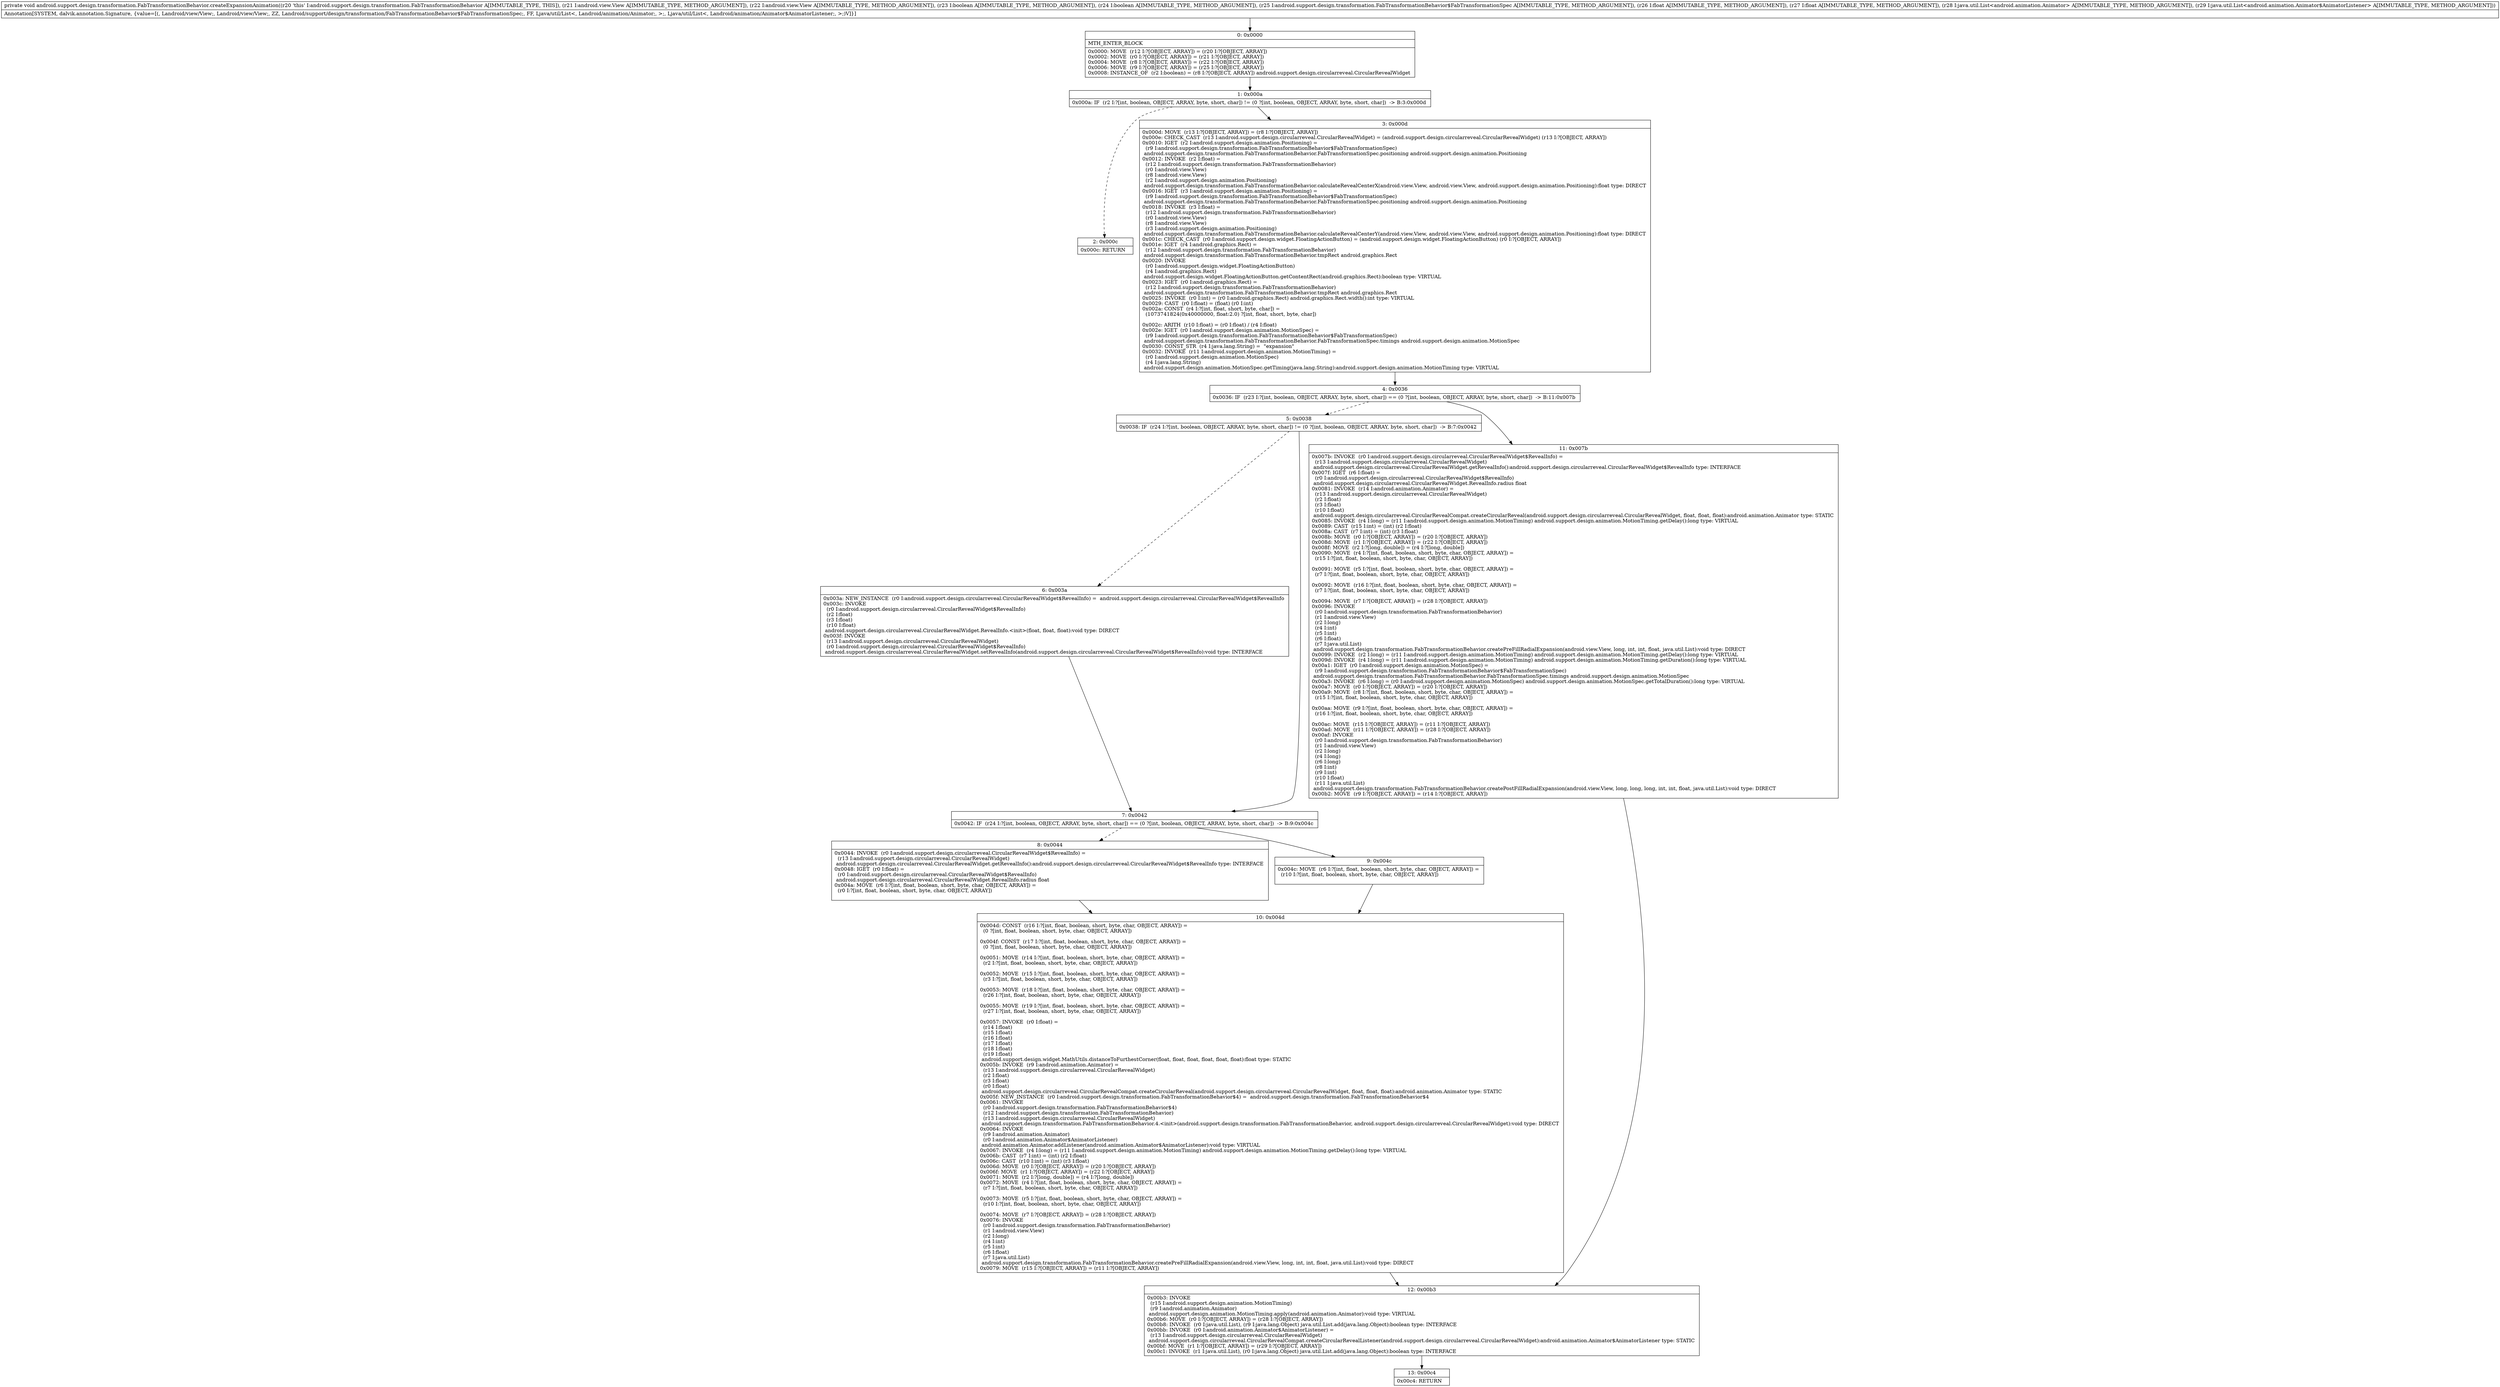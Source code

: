 digraph "CFG forandroid.support.design.transformation.FabTransformationBehavior.createExpansionAnimation(Landroid\/view\/View;Landroid\/view\/View;ZZLandroid\/support\/design\/transformation\/FabTransformationBehavior$FabTransformationSpec;FFLjava\/util\/List;Ljava\/util\/List;)V" {
Node_0 [shape=record,label="{0\:\ 0x0000|MTH_ENTER_BLOCK\l|0x0000: MOVE  (r12 I:?[OBJECT, ARRAY]) = (r20 I:?[OBJECT, ARRAY]) \l0x0002: MOVE  (r0 I:?[OBJECT, ARRAY]) = (r21 I:?[OBJECT, ARRAY]) \l0x0004: MOVE  (r8 I:?[OBJECT, ARRAY]) = (r22 I:?[OBJECT, ARRAY]) \l0x0006: MOVE  (r9 I:?[OBJECT, ARRAY]) = (r25 I:?[OBJECT, ARRAY]) \l0x0008: INSTANCE_OF  (r2 I:boolean) = (r8 I:?[OBJECT, ARRAY]) android.support.design.circularreveal.CircularRevealWidget \l}"];
Node_1 [shape=record,label="{1\:\ 0x000a|0x000a: IF  (r2 I:?[int, boolean, OBJECT, ARRAY, byte, short, char]) != (0 ?[int, boolean, OBJECT, ARRAY, byte, short, char])  \-\> B:3:0x000d \l}"];
Node_2 [shape=record,label="{2\:\ 0x000c|0x000c: RETURN   \l}"];
Node_3 [shape=record,label="{3\:\ 0x000d|0x000d: MOVE  (r13 I:?[OBJECT, ARRAY]) = (r8 I:?[OBJECT, ARRAY]) \l0x000e: CHECK_CAST  (r13 I:android.support.design.circularreveal.CircularRevealWidget) = (android.support.design.circularreveal.CircularRevealWidget) (r13 I:?[OBJECT, ARRAY]) \l0x0010: IGET  (r2 I:android.support.design.animation.Positioning) = \l  (r9 I:android.support.design.transformation.FabTransformationBehavior$FabTransformationSpec)\l android.support.design.transformation.FabTransformationBehavior.FabTransformationSpec.positioning android.support.design.animation.Positioning \l0x0012: INVOKE  (r2 I:float) = \l  (r12 I:android.support.design.transformation.FabTransformationBehavior)\l  (r0 I:android.view.View)\l  (r8 I:android.view.View)\l  (r2 I:android.support.design.animation.Positioning)\l android.support.design.transformation.FabTransformationBehavior.calculateRevealCenterX(android.view.View, android.view.View, android.support.design.animation.Positioning):float type: DIRECT \l0x0016: IGET  (r3 I:android.support.design.animation.Positioning) = \l  (r9 I:android.support.design.transformation.FabTransformationBehavior$FabTransformationSpec)\l android.support.design.transformation.FabTransformationBehavior.FabTransformationSpec.positioning android.support.design.animation.Positioning \l0x0018: INVOKE  (r3 I:float) = \l  (r12 I:android.support.design.transformation.FabTransformationBehavior)\l  (r0 I:android.view.View)\l  (r8 I:android.view.View)\l  (r3 I:android.support.design.animation.Positioning)\l android.support.design.transformation.FabTransformationBehavior.calculateRevealCenterY(android.view.View, android.view.View, android.support.design.animation.Positioning):float type: DIRECT \l0x001c: CHECK_CAST  (r0 I:android.support.design.widget.FloatingActionButton) = (android.support.design.widget.FloatingActionButton) (r0 I:?[OBJECT, ARRAY]) \l0x001e: IGET  (r4 I:android.graphics.Rect) = \l  (r12 I:android.support.design.transformation.FabTransformationBehavior)\l android.support.design.transformation.FabTransformationBehavior.tmpRect android.graphics.Rect \l0x0020: INVOKE  \l  (r0 I:android.support.design.widget.FloatingActionButton)\l  (r4 I:android.graphics.Rect)\l android.support.design.widget.FloatingActionButton.getContentRect(android.graphics.Rect):boolean type: VIRTUAL \l0x0023: IGET  (r0 I:android.graphics.Rect) = \l  (r12 I:android.support.design.transformation.FabTransformationBehavior)\l android.support.design.transformation.FabTransformationBehavior.tmpRect android.graphics.Rect \l0x0025: INVOKE  (r0 I:int) = (r0 I:android.graphics.Rect) android.graphics.Rect.width():int type: VIRTUAL \l0x0029: CAST  (r0 I:float) = (float) (r0 I:int) \l0x002a: CONST  (r4 I:?[int, float, short, byte, char]) = \l  (1073741824(0x40000000, float:2.0) ?[int, float, short, byte, char])\l \l0x002c: ARITH  (r10 I:float) = (r0 I:float) \/ (r4 I:float) \l0x002e: IGET  (r0 I:android.support.design.animation.MotionSpec) = \l  (r9 I:android.support.design.transformation.FabTransformationBehavior$FabTransformationSpec)\l android.support.design.transformation.FabTransformationBehavior.FabTransformationSpec.timings android.support.design.animation.MotionSpec \l0x0030: CONST_STR  (r4 I:java.lang.String) =  \"expansion\" \l0x0032: INVOKE  (r11 I:android.support.design.animation.MotionTiming) = \l  (r0 I:android.support.design.animation.MotionSpec)\l  (r4 I:java.lang.String)\l android.support.design.animation.MotionSpec.getTiming(java.lang.String):android.support.design.animation.MotionTiming type: VIRTUAL \l}"];
Node_4 [shape=record,label="{4\:\ 0x0036|0x0036: IF  (r23 I:?[int, boolean, OBJECT, ARRAY, byte, short, char]) == (0 ?[int, boolean, OBJECT, ARRAY, byte, short, char])  \-\> B:11:0x007b \l}"];
Node_5 [shape=record,label="{5\:\ 0x0038|0x0038: IF  (r24 I:?[int, boolean, OBJECT, ARRAY, byte, short, char]) != (0 ?[int, boolean, OBJECT, ARRAY, byte, short, char])  \-\> B:7:0x0042 \l}"];
Node_6 [shape=record,label="{6\:\ 0x003a|0x003a: NEW_INSTANCE  (r0 I:android.support.design.circularreveal.CircularRevealWidget$RevealInfo) =  android.support.design.circularreveal.CircularRevealWidget$RevealInfo \l0x003c: INVOKE  \l  (r0 I:android.support.design.circularreveal.CircularRevealWidget$RevealInfo)\l  (r2 I:float)\l  (r3 I:float)\l  (r10 I:float)\l android.support.design.circularreveal.CircularRevealWidget.RevealInfo.\<init\>(float, float, float):void type: DIRECT \l0x003f: INVOKE  \l  (r13 I:android.support.design.circularreveal.CircularRevealWidget)\l  (r0 I:android.support.design.circularreveal.CircularRevealWidget$RevealInfo)\l android.support.design.circularreveal.CircularRevealWidget.setRevealInfo(android.support.design.circularreveal.CircularRevealWidget$RevealInfo):void type: INTERFACE \l}"];
Node_7 [shape=record,label="{7\:\ 0x0042|0x0042: IF  (r24 I:?[int, boolean, OBJECT, ARRAY, byte, short, char]) == (0 ?[int, boolean, OBJECT, ARRAY, byte, short, char])  \-\> B:9:0x004c \l}"];
Node_8 [shape=record,label="{8\:\ 0x0044|0x0044: INVOKE  (r0 I:android.support.design.circularreveal.CircularRevealWidget$RevealInfo) = \l  (r13 I:android.support.design.circularreveal.CircularRevealWidget)\l android.support.design.circularreveal.CircularRevealWidget.getRevealInfo():android.support.design.circularreveal.CircularRevealWidget$RevealInfo type: INTERFACE \l0x0048: IGET  (r0 I:float) = \l  (r0 I:android.support.design.circularreveal.CircularRevealWidget$RevealInfo)\l android.support.design.circularreveal.CircularRevealWidget.RevealInfo.radius float \l0x004a: MOVE  (r6 I:?[int, float, boolean, short, byte, char, OBJECT, ARRAY]) = \l  (r0 I:?[int, float, boolean, short, byte, char, OBJECT, ARRAY])\l \l}"];
Node_9 [shape=record,label="{9\:\ 0x004c|0x004c: MOVE  (r6 I:?[int, float, boolean, short, byte, char, OBJECT, ARRAY]) = \l  (r10 I:?[int, float, boolean, short, byte, char, OBJECT, ARRAY])\l \l}"];
Node_10 [shape=record,label="{10\:\ 0x004d|0x004d: CONST  (r16 I:?[int, float, boolean, short, byte, char, OBJECT, ARRAY]) = \l  (0 ?[int, float, boolean, short, byte, char, OBJECT, ARRAY])\l \l0x004f: CONST  (r17 I:?[int, float, boolean, short, byte, char, OBJECT, ARRAY]) = \l  (0 ?[int, float, boolean, short, byte, char, OBJECT, ARRAY])\l \l0x0051: MOVE  (r14 I:?[int, float, boolean, short, byte, char, OBJECT, ARRAY]) = \l  (r2 I:?[int, float, boolean, short, byte, char, OBJECT, ARRAY])\l \l0x0052: MOVE  (r15 I:?[int, float, boolean, short, byte, char, OBJECT, ARRAY]) = \l  (r3 I:?[int, float, boolean, short, byte, char, OBJECT, ARRAY])\l \l0x0053: MOVE  (r18 I:?[int, float, boolean, short, byte, char, OBJECT, ARRAY]) = \l  (r26 I:?[int, float, boolean, short, byte, char, OBJECT, ARRAY])\l \l0x0055: MOVE  (r19 I:?[int, float, boolean, short, byte, char, OBJECT, ARRAY]) = \l  (r27 I:?[int, float, boolean, short, byte, char, OBJECT, ARRAY])\l \l0x0057: INVOKE  (r0 I:float) = \l  (r14 I:float)\l  (r15 I:float)\l  (r16 I:float)\l  (r17 I:float)\l  (r18 I:float)\l  (r19 I:float)\l android.support.design.widget.MathUtils.distanceToFurthestCorner(float, float, float, float, float, float):float type: STATIC \l0x005b: INVOKE  (r9 I:android.animation.Animator) = \l  (r13 I:android.support.design.circularreveal.CircularRevealWidget)\l  (r2 I:float)\l  (r3 I:float)\l  (r0 I:float)\l android.support.design.circularreveal.CircularRevealCompat.createCircularReveal(android.support.design.circularreveal.CircularRevealWidget, float, float, float):android.animation.Animator type: STATIC \l0x005f: NEW_INSTANCE  (r0 I:android.support.design.transformation.FabTransformationBehavior$4) =  android.support.design.transformation.FabTransformationBehavior$4 \l0x0061: INVOKE  \l  (r0 I:android.support.design.transformation.FabTransformationBehavior$4)\l  (r12 I:android.support.design.transformation.FabTransformationBehavior)\l  (r13 I:android.support.design.circularreveal.CircularRevealWidget)\l android.support.design.transformation.FabTransformationBehavior.4.\<init\>(android.support.design.transformation.FabTransformationBehavior, android.support.design.circularreveal.CircularRevealWidget):void type: DIRECT \l0x0064: INVOKE  \l  (r9 I:android.animation.Animator)\l  (r0 I:android.animation.Animator$AnimatorListener)\l android.animation.Animator.addListener(android.animation.Animator$AnimatorListener):void type: VIRTUAL \l0x0067: INVOKE  (r4 I:long) = (r11 I:android.support.design.animation.MotionTiming) android.support.design.animation.MotionTiming.getDelay():long type: VIRTUAL \l0x006b: CAST  (r7 I:int) = (int) (r2 I:float) \l0x006c: CAST  (r10 I:int) = (int) (r3 I:float) \l0x006d: MOVE  (r0 I:?[OBJECT, ARRAY]) = (r20 I:?[OBJECT, ARRAY]) \l0x006f: MOVE  (r1 I:?[OBJECT, ARRAY]) = (r22 I:?[OBJECT, ARRAY]) \l0x0071: MOVE  (r2 I:?[long, double]) = (r4 I:?[long, double]) \l0x0072: MOVE  (r4 I:?[int, float, boolean, short, byte, char, OBJECT, ARRAY]) = \l  (r7 I:?[int, float, boolean, short, byte, char, OBJECT, ARRAY])\l \l0x0073: MOVE  (r5 I:?[int, float, boolean, short, byte, char, OBJECT, ARRAY]) = \l  (r10 I:?[int, float, boolean, short, byte, char, OBJECT, ARRAY])\l \l0x0074: MOVE  (r7 I:?[OBJECT, ARRAY]) = (r28 I:?[OBJECT, ARRAY]) \l0x0076: INVOKE  \l  (r0 I:android.support.design.transformation.FabTransformationBehavior)\l  (r1 I:android.view.View)\l  (r2 I:long)\l  (r4 I:int)\l  (r5 I:int)\l  (r6 I:float)\l  (r7 I:java.util.List)\l android.support.design.transformation.FabTransformationBehavior.createPreFillRadialExpansion(android.view.View, long, int, int, float, java.util.List):void type: DIRECT \l0x0079: MOVE  (r15 I:?[OBJECT, ARRAY]) = (r11 I:?[OBJECT, ARRAY]) \l}"];
Node_11 [shape=record,label="{11\:\ 0x007b|0x007b: INVOKE  (r0 I:android.support.design.circularreveal.CircularRevealWidget$RevealInfo) = \l  (r13 I:android.support.design.circularreveal.CircularRevealWidget)\l android.support.design.circularreveal.CircularRevealWidget.getRevealInfo():android.support.design.circularreveal.CircularRevealWidget$RevealInfo type: INTERFACE \l0x007f: IGET  (r6 I:float) = \l  (r0 I:android.support.design.circularreveal.CircularRevealWidget$RevealInfo)\l android.support.design.circularreveal.CircularRevealWidget.RevealInfo.radius float \l0x0081: INVOKE  (r14 I:android.animation.Animator) = \l  (r13 I:android.support.design.circularreveal.CircularRevealWidget)\l  (r2 I:float)\l  (r3 I:float)\l  (r10 I:float)\l android.support.design.circularreveal.CircularRevealCompat.createCircularReveal(android.support.design.circularreveal.CircularRevealWidget, float, float, float):android.animation.Animator type: STATIC \l0x0085: INVOKE  (r4 I:long) = (r11 I:android.support.design.animation.MotionTiming) android.support.design.animation.MotionTiming.getDelay():long type: VIRTUAL \l0x0089: CAST  (r15 I:int) = (int) (r2 I:float) \l0x008a: CAST  (r7 I:int) = (int) (r3 I:float) \l0x008b: MOVE  (r0 I:?[OBJECT, ARRAY]) = (r20 I:?[OBJECT, ARRAY]) \l0x008d: MOVE  (r1 I:?[OBJECT, ARRAY]) = (r22 I:?[OBJECT, ARRAY]) \l0x008f: MOVE  (r2 I:?[long, double]) = (r4 I:?[long, double]) \l0x0090: MOVE  (r4 I:?[int, float, boolean, short, byte, char, OBJECT, ARRAY]) = \l  (r15 I:?[int, float, boolean, short, byte, char, OBJECT, ARRAY])\l \l0x0091: MOVE  (r5 I:?[int, float, boolean, short, byte, char, OBJECT, ARRAY]) = \l  (r7 I:?[int, float, boolean, short, byte, char, OBJECT, ARRAY])\l \l0x0092: MOVE  (r16 I:?[int, float, boolean, short, byte, char, OBJECT, ARRAY]) = \l  (r7 I:?[int, float, boolean, short, byte, char, OBJECT, ARRAY])\l \l0x0094: MOVE  (r7 I:?[OBJECT, ARRAY]) = (r28 I:?[OBJECT, ARRAY]) \l0x0096: INVOKE  \l  (r0 I:android.support.design.transformation.FabTransformationBehavior)\l  (r1 I:android.view.View)\l  (r2 I:long)\l  (r4 I:int)\l  (r5 I:int)\l  (r6 I:float)\l  (r7 I:java.util.List)\l android.support.design.transformation.FabTransformationBehavior.createPreFillRadialExpansion(android.view.View, long, int, int, float, java.util.List):void type: DIRECT \l0x0099: INVOKE  (r2 I:long) = (r11 I:android.support.design.animation.MotionTiming) android.support.design.animation.MotionTiming.getDelay():long type: VIRTUAL \l0x009d: INVOKE  (r4 I:long) = (r11 I:android.support.design.animation.MotionTiming) android.support.design.animation.MotionTiming.getDuration():long type: VIRTUAL \l0x00a1: IGET  (r0 I:android.support.design.animation.MotionSpec) = \l  (r9 I:android.support.design.transformation.FabTransformationBehavior$FabTransformationSpec)\l android.support.design.transformation.FabTransformationBehavior.FabTransformationSpec.timings android.support.design.animation.MotionSpec \l0x00a3: INVOKE  (r6 I:long) = (r0 I:android.support.design.animation.MotionSpec) android.support.design.animation.MotionSpec.getTotalDuration():long type: VIRTUAL \l0x00a7: MOVE  (r0 I:?[OBJECT, ARRAY]) = (r20 I:?[OBJECT, ARRAY]) \l0x00a9: MOVE  (r8 I:?[int, float, boolean, short, byte, char, OBJECT, ARRAY]) = \l  (r15 I:?[int, float, boolean, short, byte, char, OBJECT, ARRAY])\l \l0x00aa: MOVE  (r9 I:?[int, float, boolean, short, byte, char, OBJECT, ARRAY]) = \l  (r16 I:?[int, float, boolean, short, byte, char, OBJECT, ARRAY])\l \l0x00ac: MOVE  (r15 I:?[OBJECT, ARRAY]) = (r11 I:?[OBJECT, ARRAY]) \l0x00ad: MOVE  (r11 I:?[OBJECT, ARRAY]) = (r28 I:?[OBJECT, ARRAY]) \l0x00af: INVOKE  \l  (r0 I:android.support.design.transformation.FabTransformationBehavior)\l  (r1 I:android.view.View)\l  (r2 I:long)\l  (r4 I:long)\l  (r6 I:long)\l  (r8 I:int)\l  (r9 I:int)\l  (r10 I:float)\l  (r11 I:java.util.List)\l android.support.design.transformation.FabTransformationBehavior.createPostFillRadialExpansion(android.view.View, long, long, long, int, int, float, java.util.List):void type: DIRECT \l0x00b2: MOVE  (r9 I:?[OBJECT, ARRAY]) = (r14 I:?[OBJECT, ARRAY]) \l}"];
Node_12 [shape=record,label="{12\:\ 0x00b3|0x00b3: INVOKE  \l  (r15 I:android.support.design.animation.MotionTiming)\l  (r9 I:android.animation.Animator)\l android.support.design.animation.MotionTiming.apply(android.animation.Animator):void type: VIRTUAL \l0x00b6: MOVE  (r0 I:?[OBJECT, ARRAY]) = (r28 I:?[OBJECT, ARRAY]) \l0x00b8: INVOKE  (r0 I:java.util.List), (r9 I:java.lang.Object) java.util.List.add(java.lang.Object):boolean type: INTERFACE \l0x00bb: INVOKE  (r0 I:android.animation.Animator$AnimatorListener) = \l  (r13 I:android.support.design.circularreveal.CircularRevealWidget)\l android.support.design.circularreveal.CircularRevealCompat.createCircularRevealListener(android.support.design.circularreveal.CircularRevealWidget):android.animation.Animator$AnimatorListener type: STATIC \l0x00bf: MOVE  (r1 I:?[OBJECT, ARRAY]) = (r29 I:?[OBJECT, ARRAY]) \l0x00c1: INVOKE  (r1 I:java.util.List), (r0 I:java.lang.Object) java.util.List.add(java.lang.Object):boolean type: INTERFACE \l}"];
Node_13 [shape=record,label="{13\:\ 0x00c4|0x00c4: RETURN   \l}"];
MethodNode[shape=record,label="{private void android.support.design.transformation.FabTransformationBehavior.createExpansionAnimation((r20 'this' I:android.support.design.transformation.FabTransformationBehavior A[IMMUTABLE_TYPE, THIS]), (r21 I:android.view.View A[IMMUTABLE_TYPE, METHOD_ARGUMENT]), (r22 I:android.view.View A[IMMUTABLE_TYPE, METHOD_ARGUMENT]), (r23 I:boolean A[IMMUTABLE_TYPE, METHOD_ARGUMENT]), (r24 I:boolean A[IMMUTABLE_TYPE, METHOD_ARGUMENT]), (r25 I:android.support.design.transformation.FabTransformationBehavior$FabTransformationSpec A[IMMUTABLE_TYPE, METHOD_ARGUMENT]), (r26 I:float A[IMMUTABLE_TYPE, METHOD_ARGUMENT]), (r27 I:float A[IMMUTABLE_TYPE, METHOD_ARGUMENT]), (r28 I:java.util.List\<android.animation.Animator\> A[IMMUTABLE_TYPE, METHOD_ARGUMENT]), (r29 I:java.util.List\<android.animation.Animator$AnimatorListener\> A[IMMUTABLE_TYPE, METHOD_ARGUMENT]))  | Annotation[SYSTEM, dalvik.annotation.Signature, \{value=[(, Landroid\/view\/View;, Landroid\/view\/View;, ZZ, Landroid\/support\/design\/transformation\/FabTransformationBehavior$FabTransformationSpec;, FF, Ljava\/util\/List\<, Landroid\/animation\/Animator;, \>;, Ljava\/util\/List\<, Landroid\/animation\/Animator$AnimatorListener;, \>;)V]\}]\l}"];
MethodNode -> Node_0;
Node_0 -> Node_1;
Node_1 -> Node_2[style=dashed];
Node_1 -> Node_3;
Node_3 -> Node_4;
Node_4 -> Node_5[style=dashed];
Node_4 -> Node_11;
Node_5 -> Node_6[style=dashed];
Node_5 -> Node_7;
Node_6 -> Node_7;
Node_7 -> Node_8[style=dashed];
Node_7 -> Node_9;
Node_8 -> Node_10;
Node_9 -> Node_10;
Node_10 -> Node_12;
Node_11 -> Node_12;
Node_12 -> Node_13;
}

